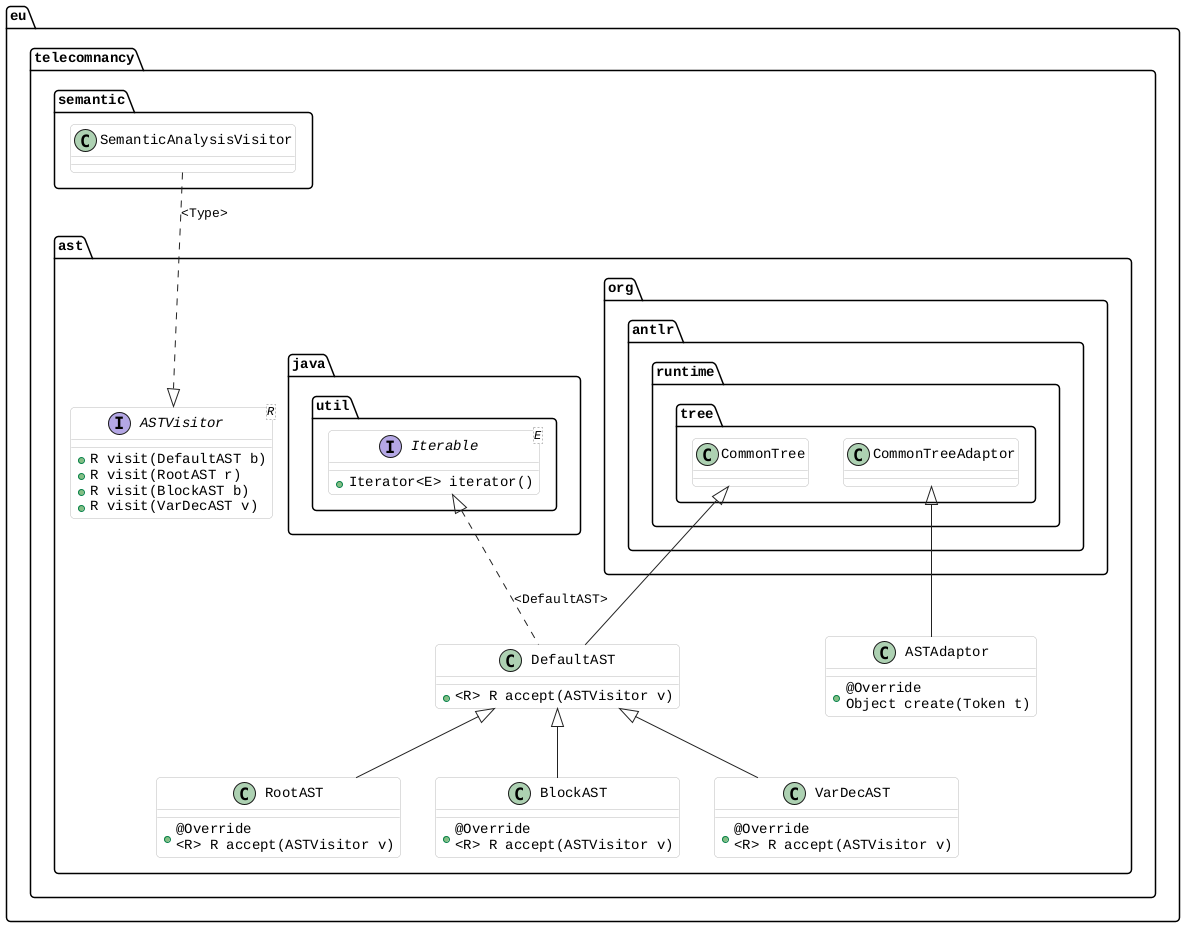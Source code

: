 @startuml ast_visitor

skinparam Shadowing false
skinparam ArrowColor #222
skinparam ClassBorderColor #bbb
skinparam ClassBackgroundColor white
skinparam DefaultFontName Liberation Mono
skinparam RoundCorner 8

package eu.telecomnancy.ast {

class ASTAdaptor {
    + @Override\nObject create(Token t)
}
org.antlr.runtime.tree.CommonTreeAdaptor <|-- ASTAdaptor

class DefaultAST {
    + <R> R accept(ASTVisitor v)
}
DefaultAST <|-- RootAST
DefaultAST <|-- BlockAST
DefaultAST <|-- VarDecAST
DefaultAST -up-|> org.antlr.runtime.tree.CommonTree
DefaultAST .up.|> java.util.Iterable: <DefaultAST>

interface java.util.Iterable<E> {
    + Iterator<E> iterator()
}

class RootAST {
    + @Override\n<R> R accept(ASTVisitor v)
}
class BlockAST {
    + @Override\n<R> R accept(ASTVisitor v)
}
class VarDecAST {
    + @Override\n<R> R accept(ASTVisitor v)
}

interface ASTVisitor<R> {
    + R visit(DefaultAST b)
    + R visit(RootAST r)
    + R visit(BlockAST b)
    + R visit(VarDecAST v)
}
ASTVisitor <|.up. eu.telecomnancy.semantic.SemanticAnalysisVisitor: <Type>

}
' package end

@enduml